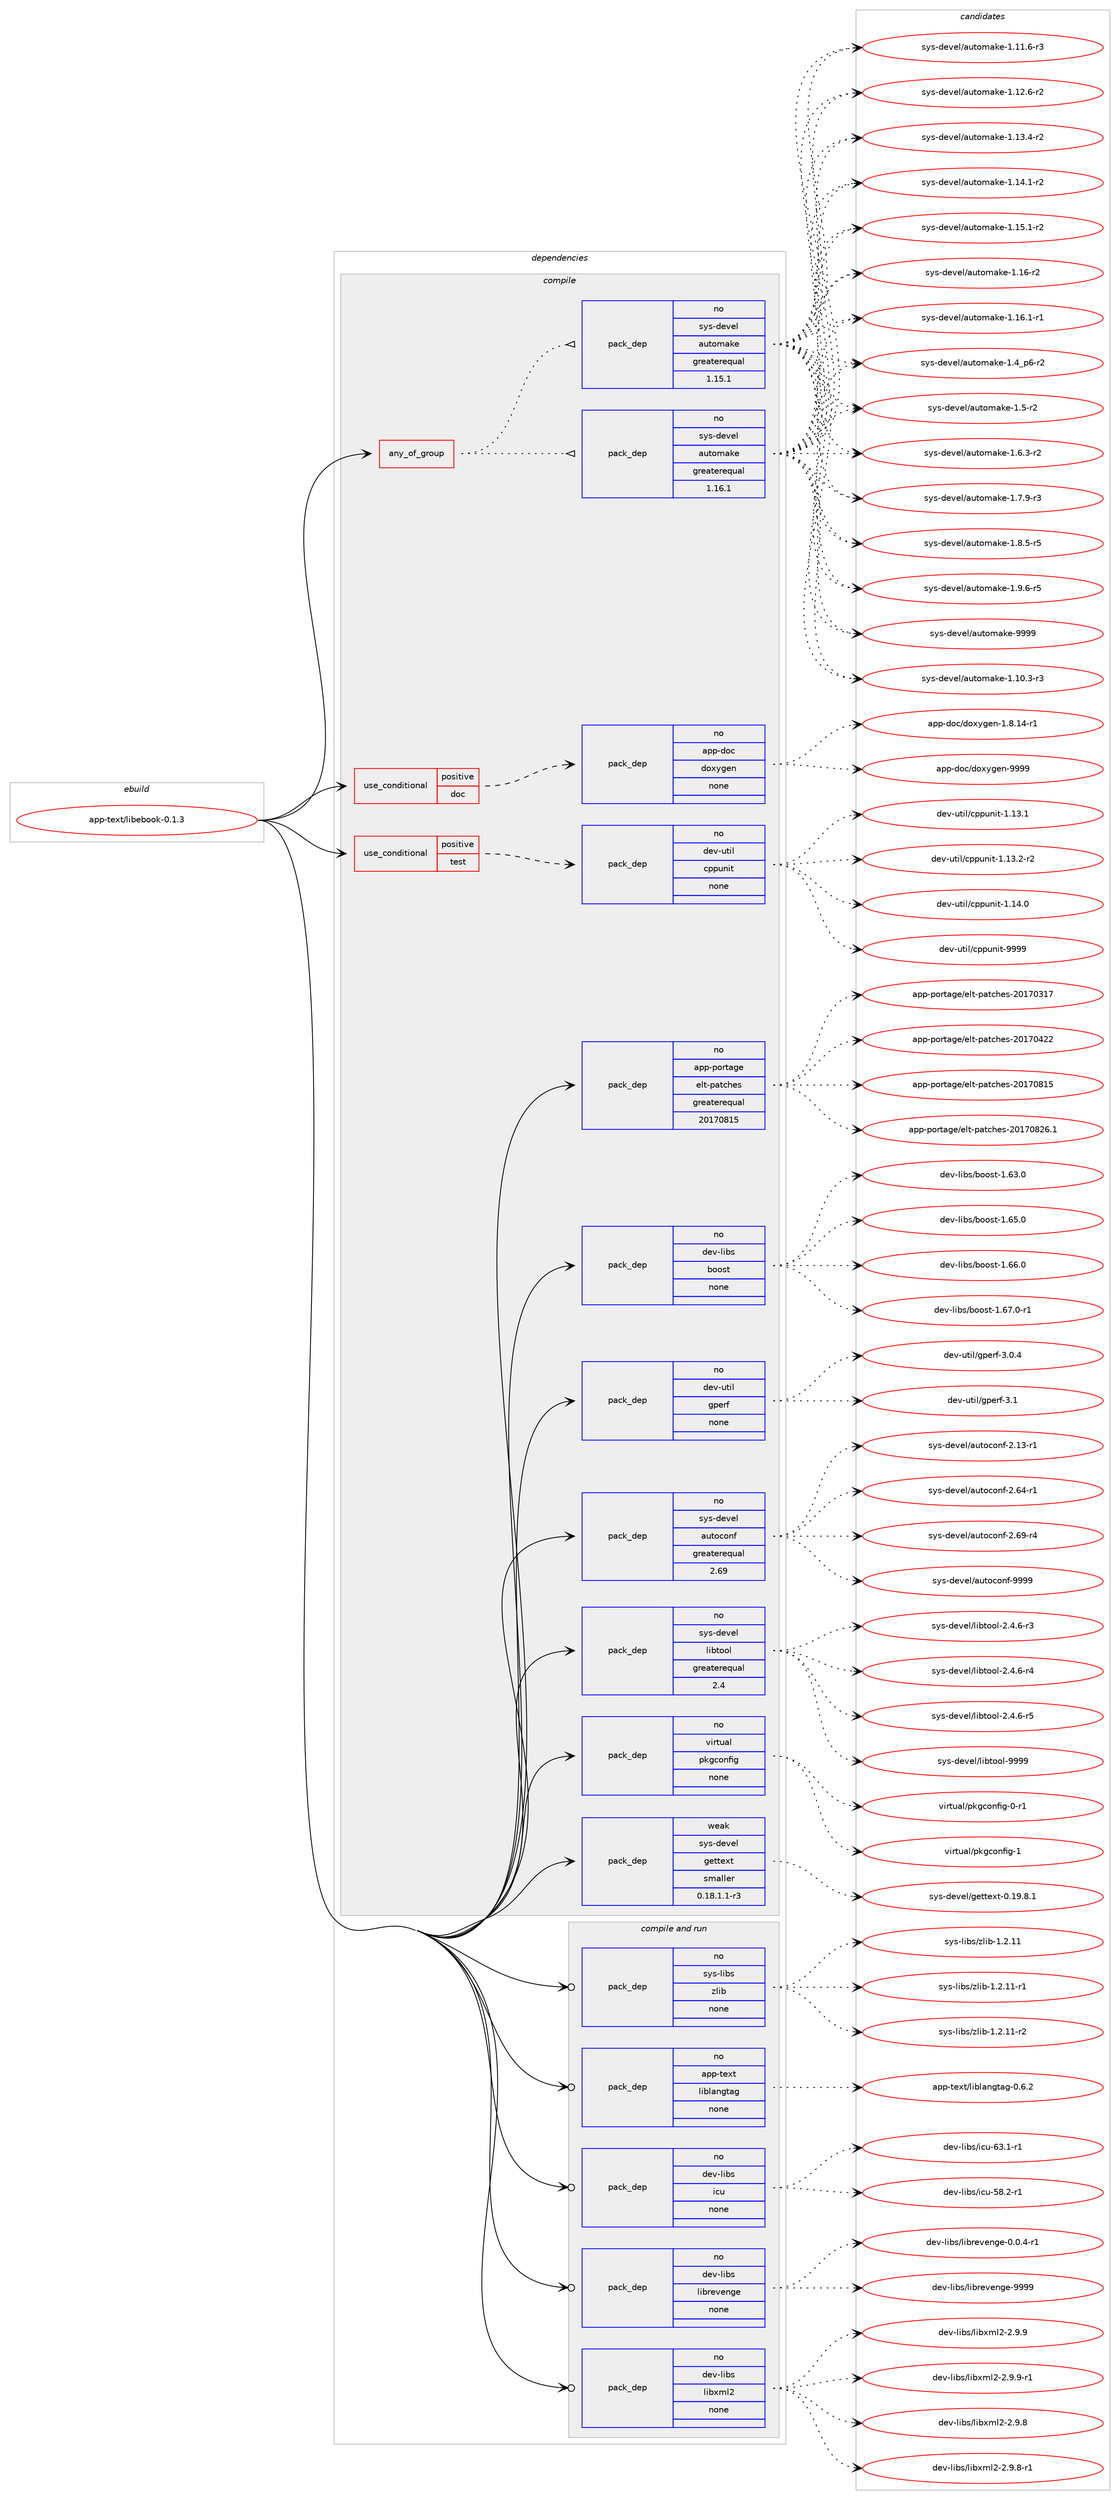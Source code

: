 digraph prolog {

# *************
# Graph options
# *************

newrank=true;
concentrate=true;
compound=true;
graph [rankdir=LR,fontname=Helvetica,fontsize=10,ranksep=1.5];#, ranksep=2.5, nodesep=0.2];
edge  [arrowhead=vee];
node  [fontname=Helvetica,fontsize=10];

# **********
# The ebuild
# **********

subgraph cluster_leftcol {
color=gray;
rank=same;
label=<<i>ebuild</i>>;
id [label="app-text/libebook-0.1.3", color=red, width=4, href="../app-text/libebook-0.1.3.svg"];
}

# ****************
# The dependencies
# ****************

subgraph cluster_midcol {
color=gray;
label=<<i>dependencies</i>>;
subgraph cluster_compile {
fillcolor="#eeeeee";
style=filled;
label=<<i>compile</i>>;
subgraph any19952 {
dependency1309963 [label=<<TABLE BORDER="0" CELLBORDER="1" CELLSPACING="0" CELLPADDING="4"><TR><TD CELLPADDING="10">any_of_group</TD></TR></TABLE>>, shape=none, color=red];subgraph pack933788 {
dependency1309964 [label=<<TABLE BORDER="0" CELLBORDER="1" CELLSPACING="0" CELLPADDING="4" WIDTH="220"><TR><TD ROWSPAN="6" CELLPADDING="30">pack_dep</TD></TR><TR><TD WIDTH="110">no</TD></TR><TR><TD>sys-devel</TD></TR><TR><TD>automake</TD></TR><TR><TD>greaterequal</TD></TR><TR><TD>1.16.1</TD></TR></TABLE>>, shape=none, color=blue];
}
dependency1309963:e -> dependency1309964:w [weight=20,style="dotted",arrowhead="oinv"];
subgraph pack933789 {
dependency1309965 [label=<<TABLE BORDER="0" CELLBORDER="1" CELLSPACING="0" CELLPADDING="4" WIDTH="220"><TR><TD ROWSPAN="6" CELLPADDING="30">pack_dep</TD></TR><TR><TD WIDTH="110">no</TD></TR><TR><TD>sys-devel</TD></TR><TR><TD>automake</TD></TR><TR><TD>greaterequal</TD></TR><TR><TD>1.15.1</TD></TR></TABLE>>, shape=none, color=blue];
}
dependency1309963:e -> dependency1309965:w [weight=20,style="dotted",arrowhead="oinv"];
}
id:e -> dependency1309963:w [weight=20,style="solid",arrowhead="vee"];
subgraph cond355677 {
dependency1309966 [label=<<TABLE BORDER="0" CELLBORDER="1" CELLSPACING="0" CELLPADDING="4"><TR><TD ROWSPAN="3" CELLPADDING="10">use_conditional</TD></TR><TR><TD>positive</TD></TR><TR><TD>doc</TD></TR></TABLE>>, shape=none, color=red];
subgraph pack933790 {
dependency1309967 [label=<<TABLE BORDER="0" CELLBORDER="1" CELLSPACING="0" CELLPADDING="4" WIDTH="220"><TR><TD ROWSPAN="6" CELLPADDING="30">pack_dep</TD></TR><TR><TD WIDTH="110">no</TD></TR><TR><TD>app-doc</TD></TR><TR><TD>doxygen</TD></TR><TR><TD>none</TD></TR><TR><TD></TD></TR></TABLE>>, shape=none, color=blue];
}
dependency1309966:e -> dependency1309967:w [weight=20,style="dashed",arrowhead="vee"];
}
id:e -> dependency1309966:w [weight=20,style="solid",arrowhead="vee"];
subgraph cond355678 {
dependency1309968 [label=<<TABLE BORDER="0" CELLBORDER="1" CELLSPACING="0" CELLPADDING="4"><TR><TD ROWSPAN="3" CELLPADDING="10">use_conditional</TD></TR><TR><TD>positive</TD></TR><TR><TD>test</TD></TR></TABLE>>, shape=none, color=red];
subgraph pack933791 {
dependency1309969 [label=<<TABLE BORDER="0" CELLBORDER="1" CELLSPACING="0" CELLPADDING="4" WIDTH="220"><TR><TD ROWSPAN="6" CELLPADDING="30">pack_dep</TD></TR><TR><TD WIDTH="110">no</TD></TR><TR><TD>dev-util</TD></TR><TR><TD>cppunit</TD></TR><TR><TD>none</TD></TR><TR><TD></TD></TR></TABLE>>, shape=none, color=blue];
}
dependency1309968:e -> dependency1309969:w [weight=20,style="dashed",arrowhead="vee"];
}
id:e -> dependency1309968:w [weight=20,style="solid",arrowhead="vee"];
subgraph pack933792 {
dependency1309970 [label=<<TABLE BORDER="0" CELLBORDER="1" CELLSPACING="0" CELLPADDING="4" WIDTH="220"><TR><TD ROWSPAN="6" CELLPADDING="30">pack_dep</TD></TR><TR><TD WIDTH="110">no</TD></TR><TR><TD>app-portage</TD></TR><TR><TD>elt-patches</TD></TR><TR><TD>greaterequal</TD></TR><TR><TD>20170815</TD></TR></TABLE>>, shape=none, color=blue];
}
id:e -> dependency1309970:w [weight=20,style="solid",arrowhead="vee"];
subgraph pack933793 {
dependency1309971 [label=<<TABLE BORDER="0" CELLBORDER="1" CELLSPACING="0" CELLPADDING="4" WIDTH="220"><TR><TD ROWSPAN="6" CELLPADDING="30">pack_dep</TD></TR><TR><TD WIDTH="110">no</TD></TR><TR><TD>dev-libs</TD></TR><TR><TD>boost</TD></TR><TR><TD>none</TD></TR><TR><TD></TD></TR></TABLE>>, shape=none, color=blue];
}
id:e -> dependency1309971:w [weight=20,style="solid",arrowhead="vee"];
subgraph pack933794 {
dependency1309972 [label=<<TABLE BORDER="0" CELLBORDER="1" CELLSPACING="0" CELLPADDING="4" WIDTH="220"><TR><TD ROWSPAN="6" CELLPADDING="30">pack_dep</TD></TR><TR><TD WIDTH="110">no</TD></TR><TR><TD>dev-util</TD></TR><TR><TD>gperf</TD></TR><TR><TD>none</TD></TR><TR><TD></TD></TR></TABLE>>, shape=none, color=blue];
}
id:e -> dependency1309972:w [weight=20,style="solid",arrowhead="vee"];
subgraph pack933795 {
dependency1309973 [label=<<TABLE BORDER="0" CELLBORDER="1" CELLSPACING="0" CELLPADDING="4" WIDTH="220"><TR><TD ROWSPAN="6" CELLPADDING="30">pack_dep</TD></TR><TR><TD WIDTH="110">no</TD></TR><TR><TD>sys-devel</TD></TR><TR><TD>autoconf</TD></TR><TR><TD>greaterequal</TD></TR><TR><TD>2.69</TD></TR></TABLE>>, shape=none, color=blue];
}
id:e -> dependency1309973:w [weight=20,style="solid",arrowhead="vee"];
subgraph pack933796 {
dependency1309974 [label=<<TABLE BORDER="0" CELLBORDER="1" CELLSPACING="0" CELLPADDING="4" WIDTH="220"><TR><TD ROWSPAN="6" CELLPADDING="30">pack_dep</TD></TR><TR><TD WIDTH="110">no</TD></TR><TR><TD>sys-devel</TD></TR><TR><TD>libtool</TD></TR><TR><TD>greaterequal</TD></TR><TR><TD>2.4</TD></TR></TABLE>>, shape=none, color=blue];
}
id:e -> dependency1309974:w [weight=20,style="solid",arrowhead="vee"];
subgraph pack933797 {
dependency1309975 [label=<<TABLE BORDER="0" CELLBORDER="1" CELLSPACING="0" CELLPADDING="4" WIDTH="220"><TR><TD ROWSPAN="6" CELLPADDING="30">pack_dep</TD></TR><TR><TD WIDTH="110">no</TD></TR><TR><TD>virtual</TD></TR><TR><TD>pkgconfig</TD></TR><TR><TD>none</TD></TR><TR><TD></TD></TR></TABLE>>, shape=none, color=blue];
}
id:e -> dependency1309975:w [weight=20,style="solid",arrowhead="vee"];
subgraph pack933798 {
dependency1309976 [label=<<TABLE BORDER="0" CELLBORDER="1" CELLSPACING="0" CELLPADDING="4" WIDTH="220"><TR><TD ROWSPAN="6" CELLPADDING="30">pack_dep</TD></TR><TR><TD WIDTH="110">weak</TD></TR><TR><TD>sys-devel</TD></TR><TR><TD>gettext</TD></TR><TR><TD>smaller</TD></TR><TR><TD>0.18.1.1-r3</TD></TR></TABLE>>, shape=none, color=blue];
}
id:e -> dependency1309976:w [weight=20,style="solid",arrowhead="vee"];
}
subgraph cluster_compileandrun {
fillcolor="#eeeeee";
style=filled;
label=<<i>compile and run</i>>;
subgraph pack933799 {
dependency1309977 [label=<<TABLE BORDER="0" CELLBORDER="1" CELLSPACING="0" CELLPADDING="4" WIDTH="220"><TR><TD ROWSPAN="6" CELLPADDING="30">pack_dep</TD></TR><TR><TD WIDTH="110">no</TD></TR><TR><TD>app-text</TD></TR><TR><TD>liblangtag</TD></TR><TR><TD>none</TD></TR><TR><TD></TD></TR></TABLE>>, shape=none, color=blue];
}
id:e -> dependency1309977:w [weight=20,style="solid",arrowhead="odotvee"];
subgraph pack933800 {
dependency1309978 [label=<<TABLE BORDER="0" CELLBORDER="1" CELLSPACING="0" CELLPADDING="4" WIDTH="220"><TR><TD ROWSPAN="6" CELLPADDING="30">pack_dep</TD></TR><TR><TD WIDTH="110">no</TD></TR><TR><TD>dev-libs</TD></TR><TR><TD>icu</TD></TR><TR><TD>none</TD></TR><TR><TD></TD></TR></TABLE>>, shape=none, color=blue];
}
id:e -> dependency1309978:w [weight=20,style="solid",arrowhead="odotvee"];
subgraph pack933801 {
dependency1309979 [label=<<TABLE BORDER="0" CELLBORDER="1" CELLSPACING="0" CELLPADDING="4" WIDTH="220"><TR><TD ROWSPAN="6" CELLPADDING="30">pack_dep</TD></TR><TR><TD WIDTH="110">no</TD></TR><TR><TD>dev-libs</TD></TR><TR><TD>librevenge</TD></TR><TR><TD>none</TD></TR><TR><TD></TD></TR></TABLE>>, shape=none, color=blue];
}
id:e -> dependency1309979:w [weight=20,style="solid",arrowhead="odotvee"];
subgraph pack933802 {
dependency1309980 [label=<<TABLE BORDER="0" CELLBORDER="1" CELLSPACING="0" CELLPADDING="4" WIDTH="220"><TR><TD ROWSPAN="6" CELLPADDING="30">pack_dep</TD></TR><TR><TD WIDTH="110">no</TD></TR><TR><TD>dev-libs</TD></TR><TR><TD>libxml2</TD></TR><TR><TD>none</TD></TR><TR><TD></TD></TR></TABLE>>, shape=none, color=blue];
}
id:e -> dependency1309980:w [weight=20,style="solid",arrowhead="odotvee"];
subgraph pack933803 {
dependency1309981 [label=<<TABLE BORDER="0" CELLBORDER="1" CELLSPACING="0" CELLPADDING="4" WIDTH="220"><TR><TD ROWSPAN="6" CELLPADDING="30">pack_dep</TD></TR><TR><TD WIDTH="110">no</TD></TR><TR><TD>sys-libs</TD></TR><TR><TD>zlib</TD></TR><TR><TD>none</TD></TR><TR><TD></TD></TR></TABLE>>, shape=none, color=blue];
}
id:e -> dependency1309981:w [weight=20,style="solid",arrowhead="odotvee"];
}
subgraph cluster_run {
fillcolor="#eeeeee";
style=filled;
label=<<i>run</i>>;
}
}

# **************
# The candidates
# **************

subgraph cluster_choices {
rank=same;
color=gray;
label=<<i>candidates</i>>;

subgraph choice933788 {
color=black;
nodesep=1;
choice11512111545100101118101108479711711611110997107101454946494846514511451 [label="sys-devel/automake-1.10.3-r3", color=red, width=4,href="../sys-devel/automake-1.10.3-r3.svg"];
choice11512111545100101118101108479711711611110997107101454946494946544511451 [label="sys-devel/automake-1.11.6-r3", color=red, width=4,href="../sys-devel/automake-1.11.6-r3.svg"];
choice11512111545100101118101108479711711611110997107101454946495046544511450 [label="sys-devel/automake-1.12.6-r2", color=red, width=4,href="../sys-devel/automake-1.12.6-r2.svg"];
choice11512111545100101118101108479711711611110997107101454946495146524511450 [label="sys-devel/automake-1.13.4-r2", color=red, width=4,href="../sys-devel/automake-1.13.4-r2.svg"];
choice11512111545100101118101108479711711611110997107101454946495246494511450 [label="sys-devel/automake-1.14.1-r2", color=red, width=4,href="../sys-devel/automake-1.14.1-r2.svg"];
choice11512111545100101118101108479711711611110997107101454946495346494511450 [label="sys-devel/automake-1.15.1-r2", color=red, width=4,href="../sys-devel/automake-1.15.1-r2.svg"];
choice1151211154510010111810110847971171161111099710710145494649544511450 [label="sys-devel/automake-1.16-r2", color=red, width=4,href="../sys-devel/automake-1.16-r2.svg"];
choice11512111545100101118101108479711711611110997107101454946495446494511449 [label="sys-devel/automake-1.16.1-r1", color=red, width=4,href="../sys-devel/automake-1.16.1-r1.svg"];
choice115121115451001011181011084797117116111109971071014549465295112544511450 [label="sys-devel/automake-1.4_p6-r2", color=red, width=4,href="../sys-devel/automake-1.4_p6-r2.svg"];
choice11512111545100101118101108479711711611110997107101454946534511450 [label="sys-devel/automake-1.5-r2", color=red, width=4,href="../sys-devel/automake-1.5-r2.svg"];
choice115121115451001011181011084797117116111109971071014549465446514511450 [label="sys-devel/automake-1.6.3-r2", color=red, width=4,href="../sys-devel/automake-1.6.3-r2.svg"];
choice115121115451001011181011084797117116111109971071014549465546574511451 [label="sys-devel/automake-1.7.9-r3", color=red, width=4,href="../sys-devel/automake-1.7.9-r3.svg"];
choice115121115451001011181011084797117116111109971071014549465646534511453 [label="sys-devel/automake-1.8.5-r5", color=red, width=4,href="../sys-devel/automake-1.8.5-r5.svg"];
choice115121115451001011181011084797117116111109971071014549465746544511453 [label="sys-devel/automake-1.9.6-r5", color=red, width=4,href="../sys-devel/automake-1.9.6-r5.svg"];
choice115121115451001011181011084797117116111109971071014557575757 [label="sys-devel/automake-9999", color=red, width=4,href="../sys-devel/automake-9999.svg"];
dependency1309964:e -> choice11512111545100101118101108479711711611110997107101454946494846514511451:w [style=dotted,weight="100"];
dependency1309964:e -> choice11512111545100101118101108479711711611110997107101454946494946544511451:w [style=dotted,weight="100"];
dependency1309964:e -> choice11512111545100101118101108479711711611110997107101454946495046544511450:w [style=dotted,weight="100"];
dependency1309964:e -> choice11512111545100101118101108479711711611110997107101454946495146524511450:w [style=dotted,weight="100"];
dependency1309964:e -> choice11512111545100101118101108479711711611110997107101454946495246494511450:w [style=dotted,weight="100"];
dependency1309964:e -> choice11512111545100101118101108479711711611110997107101454946495346494511450:w [style=dotted,weight="100"];
dependency1309964:e -> choice1151211154510010111810110847971171161111099710710145494649544511450:w [style=dotted,weight="100"];
dependency1309964:e -> choice11512111545100101118101108479711711611110997107101454946495446494511449:w [style=dotted,weight="100"];
dependency1309964:e -> choice115121115451001011181011084797117116111109971071014549465295112544511450:w [style=dotted,weight="100"];
dependency1309964:e -> choice11512111545100101118101108479711711611110997107101454946534511450:w [style=dotted,weight="100"];
dependency1309964:e -> choice115121115451001011181011084797117116111109971071014549465446514511450:w [style=dotted,weight="100"];
dependency1309964:e -> choice115121115451001011181011084797117116111109971071014549465546574511451:w [style=dotted,weight="100"];
dependency1309964:e -> choice115121115451001011181011084797117116111109971071014549465646534511453:w [style=dotted,weight="100"];
dependency1309964:e -> choice115121115451001011181011084797117116111109971071014549465746544511453:w [style=dotted,weight="100"];
dependency1309964:e -> choice115121115451001011181011084797117116111109971071014557575757:w [style=dotted,weight="100"];
}
subgraph choice933789 {
color=black;
nodesep=1;
choice11512111545100101118101108479711711611110997107101454946494846514511451 [label="sys-devel/automake-1.10.3-r3", color=red, width=4,href="../sys-devel/automake-1.10.3-r3.svg"];
choice11512111545100101118101108479711711611110997107101454946494946544511451 [label="sys-devel/automake-1.11.6-r3", color=red, width=4,href="../sys-devel/automake-1.11.6-r3.svg"];
choice11512111545100101118101108479711711611110997107101454946495046544511450 [label="sys-devel/automake-1.12.6-r2", color=red, width=4,href="../sys-devel/automake-1.12.6-r2.svg"];
choice11512111545100101118101108479711711611110997107101454946495146524511450 [label="sys-devel/automake-1.13.4-r2", color=red, width=4,href="../sys-devel/automake-1.13.4-r2.svg"];
choice11512111545100101118101108479711711611110997107101454946495246494511450 [label="sys-devel/automake-1.14.1-r2", color=red, width=4,href="../sys-devel/automake-1.14.1-r2.svg"];
choice11512111545100101118101108479711711611110997107101454946495346494511450 [label="sys-devel/automake-1.15.1-r2", color=red, width=4,href="../sys-devel/automake-1.15.1-r2.svg"];
choice1151211154510010111810110847971171161111099710710145494649544511450 [label="sys-devel/automake-1.16-r2", color=red, width=4,href="../sys-devel/automake-1.16-r2.svg"];
choice11512111545100101118101108479711711611110997107101454946495446494511449 [label="sys-devel/automake-1.16.1-r1", color=red, width=4,href="../sys-devel/automake-1.16.1-r1.svg"];
choice115121115451001011181011084797117116111109971071014549465295112544511450 [label="sys-devel/automake-1.4_p6-r2", color=red, width=4,href="../sys-devel/automake-1.4_p6-r2.svg"];
choice11512111545100101118101108479711711611110997107101454946534511450 [label="sys-devel/automake-1.5-r2", color=red, width=4,href="../sys-devel/automake-1.5-r2.svg"];
choice115121115451001011181011084797117116111109971071014549465446514511450 [label="sys-devel/automake-1.6.3-r2", color=red, width=4,href="../sys-devel/automake-1.6.3-r2.svg"];
choice115121115451001011181011084797117116111109971071014549465546574511451 [label="sys-devel/automake-1.7.9-r3", color=red, width=4,href="../sys-devel/automake-1.7.9-r3.svg"];
choice115121115451001011181011084797117116111109971071014549465646534511453 [label="sys-devel/automake-1.8.5-r5", color=red, width=4,href="../sys-devel/automake-1.8.5-r5.svg"];
choice115121115451001011181011084797117116111109971071014549465746544511453 [label="sys-devel/automake-1.9.6-r5", color=red, width=4,href="../sys-devel/automake-1.9.6-r5.svg"];
choice115121115451001011181011084797117116111109971071014557575757 [label="sys-devel/automake-9999", color=red, width=4,href="../sys-devel/automake-9999.svg"];
dependency1309965:e -> choice11512111545100101118101108479711711611110997107101454946494846514511451:w [style=dotted,weight="100"];
dependency1309965:e -> choice11512111545100101118101108479711711611110997107101454946494946544511451:w [style=dotted,weight="100"];
dependency1309965:e -> choice11512111545100101118101108479711711611110997107101454946495046544511450:w [style=dotted,weight="100"];
dependency1309965:e -> choice11512111545100101118101108479711711611110997107101454946495146524511450:w [style=dotted,weight="100"];
dependency1309965:e -> choice11512111545100101118101108479711711611110997107101454946495246494511450:w [style=dotted,weight="100"];
dependency1309965:e -> choice11512111545100101118101108479711711611110997107101454946495346494511450:w [style=dotted,weight="100"];
dependency1309965:e -> choice1151211154510010111810110847971171161111099710710145494649544511450:w [style=dotted,weight="100"];
dependency1309965:e -> choice11512111545100101118101108479711711611110997107101454946495446494511449:w [style=dotted,weight="100"];
dependency1309965:e -> choice115121115451001011181011084797117116111109971071014549465295112544511450:w [style=dotted,weight="100"];
dependency1309965:e -> choice11512111545100101118101108479711711611110997107101454946534511450:w [style=dotted,weight="100"];
dependency1309965:e -> choice115121115451001011181011084797117116111109971071014549465446514511450:w [style=dotted,weight="100"];
dependency1309965:e -> choice115121115451001011181011084797117116111109971071014549465546574511451:w [style=dotted,weight="100"];
dependency1309965:e -> choice115121115451001011181011084797117116111109971071014549465646534511453:w [style=dotted,weight="100"];
dependency1309965:e -> choice115121115451001011181011084797117116111109971071014549465746544511453:w [style=dotted,weight="100"];
dependency1309965:e -> choice115121115451001011181011084797117116111109971071014557575757:w [style=dotted,weight="100"];
}
subgraph choice933790 {
color=black;
nodesep=1;
choice97112112451001119947100111120121103101110454946564649524511449 [label="app-doc/doxygen-1.8.14-r1", color=red, width=4,href="../app-doc/doxygen-1.8.14-r1.svg"];
choice971121124510011199471001111201211031011104557575757 [label="app-doc/doxygen-9999", color=red, width=4,href="../app-doc/doxygen-9999.svg"];
dependency1309967:e -> choice97112112451001119947100111120121103101110454946564649524511449:w [style=dotted,weight="100"];
dependency1309967:e -> choice971121124510011199471001111201211031011104557575757:w [style=dotted,weight="100"];
}
subgraph choice933791 {
color=black;
nodesep=1;
choice10010111845117116105108479911211211711010511645494649514649 [label="dev-util/cppunit-1.13.1", color=red, width=4,href="../dev-util/cppunit-1.13.1.svg"];
choice100101118451171161051084799112112117110105116454946495146504511450 [label="dev-util/cppunit-1.13.2-r2", color=red, width=4,href="../dev-util/cppunit-1.13.2-r2.svg"];
choice10010111845117116105108479911211211711010511645494649524648 [label="dev-util/cppunit-1.14.0", color=red, width=4,href="../dev-util/cppunit-1.14.0.svg"];
choice1001011184511711610510847991121121171101051164557575757 [label="dev-util/cppunit-9999", color=red, width=4,href="../dev-util/cppunit-9999.svg"];
dependency1309969:e -> choice10010111845117116105108479911211211711010511645494649514649:w [style=dotted,weight="100"];
dependency1309969:e -> choice100101118451171161051084799112112117110105116454946495146504511450:w [style=dotted,weight="100"];
dependency1309969:e -> choice10010111845117116105108479911211211711010511645494649524648:w [style=dotted,weight="100"];
dependency1309969:e -> choice1001011184511711610510847991121121171101051164557575757:w [style=dotted,weight="100"];
}
subgraph choice933792 {
color=black;
nodesep=1;
choice97112112451121111141169710310147101108116451129711699104101115455048495548514955 [label="app-portage/elt-patches-20170317", color=red, width=4,href="../app-portage/elt-patches-20170317.svg"];
choice97112112451121111141169710310147101108116451129711699104101115455048495548525050 [label="app-portage/elt-patches-20170422", color=red, width=4,href="../app-portage/elt-patches-20170422.svg"];
choice97112112451121111141169710310147101108116451129711699104101115455048495548564953 [label="app-portage/elt-patches-20170815", color=red, width=4,href="../app-portage/elt-patches-20170815.svg"];
choice971121124511211111411697103101471011081164511297116991041011154550484955485650544649 [label="app-portage/elt-patches-20170826.1", color=red, width=4,href="../app-portage/elt-patches-20170826.1.svg"];
dependency1309970:e -> choice97112112451121111141169710310147101108116451129711699104101115455048495548514955:w [style=dotted,weight="100"];
dependency1309970:e -> choice97112112451121111141169710310147101108116451129711699104101115455048495548525050:w [style=dotted,weight="100"];
dependency1309970:e -> choice97112112451121111141169710310147101108116451129711699104101115455048495548564953:w [style=dotted,weight="100"];
dependency1309970:e -> choice971121124511211111411697103101471011081164511297116991041011154550484955485650544649:w [style=dotted,weight="100"];
}
subgraph choice933793 {
color=black;
nodesep=1;
choice1001011184510810598115479811111111511645494654514648 [label="dev-libs/boost-1.63.0", color=red, width=4,href="../dev-libs/boost-1.63.0.svg"];
choice1001011184510810598115479811111111511645494654534648 [label="dev-libs/boost-1.65.0", color=red, width=4,href="../dev-libs/boost-1.65.0.svg"];
choice1001011184510810598115479811111111511645494654544648 [label="dev-libs/boost-1.66.0", color=red, width=4,href="../dev-libs/boost-1.66.0.svg"];
choice10010111845108105981154798111111115116454946545546484511449 [label="dev-libs/boost-1.67.0-r1", color=red, width=4,href="../dev-libs/boost-1.67.0-r1.svg"];
dependency1309971:e -> choice1001011184510810598115479811111111511645494654514648:w [style=dotted,weight="100"];
dependency1309971:e -> choice1001011184510810598115479811111111511645494654534648:w [style=dotted,weight="100"];
dependency1309971:e -> choice1001011184510810598115479811111111511645494654544648:w [style=dotted,weight="100"];
dependency1309971:e -> choice10010111845108105981154798111111115116454946545546484511449:w [style=dotted,weight="100"];
}
subgraph choice933794 {
color=black;
nodesep=1;
choice1001011184511711610510847103112101114102455146484652 [label="dev-util/gperf-3.0.4", color=red, width=4,href="../dev-util/gperf-3.0.4.svg"];
choice100101118451171161051084710311210111410245514649 [label="dev-util/gperf-3.1", color=red, width=4,href="../dev-util/gperf-3.1.svg"];
dependency1309972:e -> choice1001011184511711610510847103112101114102455146484652:w [style=dotted,weight="100"];
dependency1309972:e -> choice100101118451171161051084710311210111410245514649:w [style=dotted,weight="100"];
}
subgraph choice933795 {
color=black;
nodesep=1;
choice1151211154510010111810110847971171161119911111010245504649514511449 [label="sys-devel/autoconf-2.13-r1", color=red, width=4,href="../sys-devel/autoconf-2.13-r1.svg"];
choice1151211154510010111810110847971171161119911111010245504654524511449 [label="sys-devel/autoconf-2.64-r1", color=red, width=4,href="../sys-devel/autoconf-2.64-r1.svg"];
choice1151211154510010111810110847971171161119911111010245504654574511452 [label="sys-devel/autoconf-2.69-r4", color=red, width=4,href="../sys-devel/autoconf-2.69-r4.svg"];
choice115121115451001011181011084797117116111991111101024557575757 [label="sys-devel/autoconf-9999", color=red, width=4,href="../sys-devel/autoconf-9999.svg"];
dependency1309973:e -> choice1151211154510010111810110847971171161119911111010245504649514511449:w [style=dotted,weight="100"];
dependency1309973:e -> choice1151211154510010111810110847971171161119911111010245504654524511449:w [style=dotted,weight="100"];
dependency1309973:e -> choice1151211154510010111810110847971171161119911111010245504654574511452:w [style=dotted,weight="100"];
dependency1309973:e -> choice115121115451001011181011084797117116111991111101024557575757:w [style=dotted,weight="100"];
}
subgraph choice933796 {
color=black;
nodesep=1;
choice1151211154510010111810110847108105981161111111084550465246544511451 [label="sys-devel/libtool-2.4.6-r3", color=red, width=4,href="../sys-devel/libtool-2.4.6-r3.svg"];
choice1151211154510010111810110847108105981161111111084550465246544511452 [label="sys-devel/libtool-2.4.6-r4", color=red, width=4,href="../sys-devel/libtool-2.4.6-r4.svg"];
choice1151211154510010111810110847108105981161111111084550465246544511453 [label="sys-devel/libtool-2.4.6-r5", color=red, width=4,href="../sys-devel/libtool-2.4.6-r5.svg"];
choice1151211154510010111810110847108105981161111111084557575757 [label="sys-devel/libtool-9999", color=red, width=4,href="../sys-devel/libtool-9999.svg"];
dependency1309974:e -> choice1151211154510010111810110847108105981161111111084550465246544511451:w [style=dotted,weight="100"];
dependency1309974:e -> choice1151211154510010111810110847108105981161111111084550465246544511452:w [style=dotted,weight="100"];
dependency1309974:e -> choice1151211154510010111810110847108105981161111111084550465246544511453:w [style=dotted,weight="100"];
dependency1309974:e -> choice1151211154510010111810110847108105981161111111084557575757:w [style=dotted,weight="100"];
}
subgraph choice933797 {
color=black;
nodesep=1;
choice11810511411611797108471121071039911111010210510345484511449 [label="virtual/pkgconfig-0-r1", color=red, width=4,href="../virtual/pkgconfig-0-r1.svg"];
choice1181051141161179710847112107103991111101021051034549 [label="virtual/pkgconfig-1", color=red, width=4,href="../virtual/pkgconfig-1.svg"];
dependency1309975:e -> choice11810511411611797108471121071039911111010210510345484511449:w [style=dotted,weight="100"];
dependency1309975:e -> choice1181051141161179710847112107103991111101021051034549:w [style=dotted,weight="100"];
}
subgraph choice933798 {
color=black;
nodesep=1;
choice1151211154510010111810110847103101116116101120116454846495746564649 [label="sys-devel/gettext-0.19.8.1", color=red, width=4,href="../sys-devel/gettext-0.19.8.1.svg"];
dependency1309976:e -> choice1151211154510010111810110847103101116116101120116454846495746564649:w [style=dotted,weight="100"];
}
subgraph choice933799 {
color=black;
nodesep=1;
choice971121124511610112011647108105981089711010311697103454846544650 [label="app-text/liblangtag-0.6.2", color=red, width=4,href="../app-text/liblangtag-0.6.2.svg"];
dependency1309977:e -> choice971121124511610112011647108105981089711010311697103454846544650:w [style=dotted,weight="100"];
}
subgraph choice933800 {
color=black;
nodesep=1;
choice1001011184510810598115471059911745535646504511449 [label="dev-libs/icu-58.2-r1", color=red, width=4,href="../dev-libs/icu-58.2-r1.svg"];
choice1001011184510810598115471059911745545146494511449 [label="dev-libs/icu-63.1-r1", color=red, width=4,href="../dev-libs/icu-63.1-r1.svg"];
dependency1309978:e -> choice1001011184510810598115471059911745535646504511449:w [style=dotted,weight="100"];
dependency1309978:e -> choice1001011184510810598115471059911745545146494511449:w [style=dotted,weight="100"];
}
subgraph choice933801 {
color=black;
nodesep=1;
choice100101118451081059811547108105981141011181011101031014548464846524511449 [label="dev-libs/librevenge-0.0.4-r1", color=red, width=4,href="../dev-libs/librevenge-0.0.4-r1.svg"];
choice100101118451081059811547108105981141011181011101031014557575757 [label="dev-libs/librevenge-9999", color=red, width=4,href="../dev-libs/librevenge-9999.svg"];
dependency1309979:e -> choice100101118451081059811547108105981141011181011101031014548464846524511449:w [style=dotted,weight="100"];
dependency1309979:e -> choice100101118451081059811547108105981141011181011101031014557575757:w [style=dotted,weight="100"];
}
subgraph choice933802 {
color=black;
nodesep=1;
choice1001011184510810598115471081059812010910850455046574656 [label="dev-libs/libxml2-2.9.8", color=red, width=4,href="../dev-libs/libxml2-2.9.8.svg"];
choice10010111845108105981154710810598120109108504550465746564511449 [label="dev-libs/libxml2-2.9.8-r1", color=red, width=4,href="../dev-libs/libxml2-2.9.8-r1.svg"];
choice1001011184510810598115471081059812010910850455046574657 [label="dev-libs/libxml2-2.9.9", color=red, width=4,href="../dev-libs/libxml2-2.9.9.svg"];
choice10010111845108105981154710810598120109108504550465746574511449 [label="dev-libs/libxml2-2.9.9-r1", color=red, width=4,href="../dev-libs/libxml2-2.9.9-r1.svg"];
dependency1309980:e -> choice1001011184510810598115471081059812010910850455046574656:w [style=dotted,weight="100"];
dependency1309980:e -> choice10010111845108105981154710810598120109108504550465746564511449:w [style=dotted,weight="100"];
dependency1309980:e -> choice1001011184510810598115471081059812010910850455046574657:w [style=dotted,weight="100"];
dependency1309980:e -> choice10010111845108105981154710810598120109108504550465746574511449:w [style=dotted,weight="100"];
}
subgraph choice933803 {
color=black;
nodesep=1;
choice1151211154510810598115471221081059845494650464949 [label="sys-libs/zlib-1.2.11", color=red, width=4,href="../sys-libs/zlib-1.2.11.svg"];
choice11512111545108105981154712210810598454946504649494511449 [label="sys-libs/zlib-1.2.11-r1", color=red, width=4,href="../sys-libs/zlib-1.2.11-r1.svg"];
choice11512111545108105981154712210810598454946504649494511450 [label="sys-libs/zlib-1.2.11-r2", color=red, width=4,href="../sys-libs/zlib-1.2.11-r2.svg"];
dependency1309981:e -> choice1151211154510810598115471221081059845494650464949:w [style=dotted,weight="100"];
dependency1309981:e -> choice11512111545108105981154712210810598454946504649494511449:w [style=dotted,weight="100"];
dependency1309981:e -> choice11512111545108105981154712210810598454946504649494511450:w [style=dotted,weight="100"];
}
}

}
